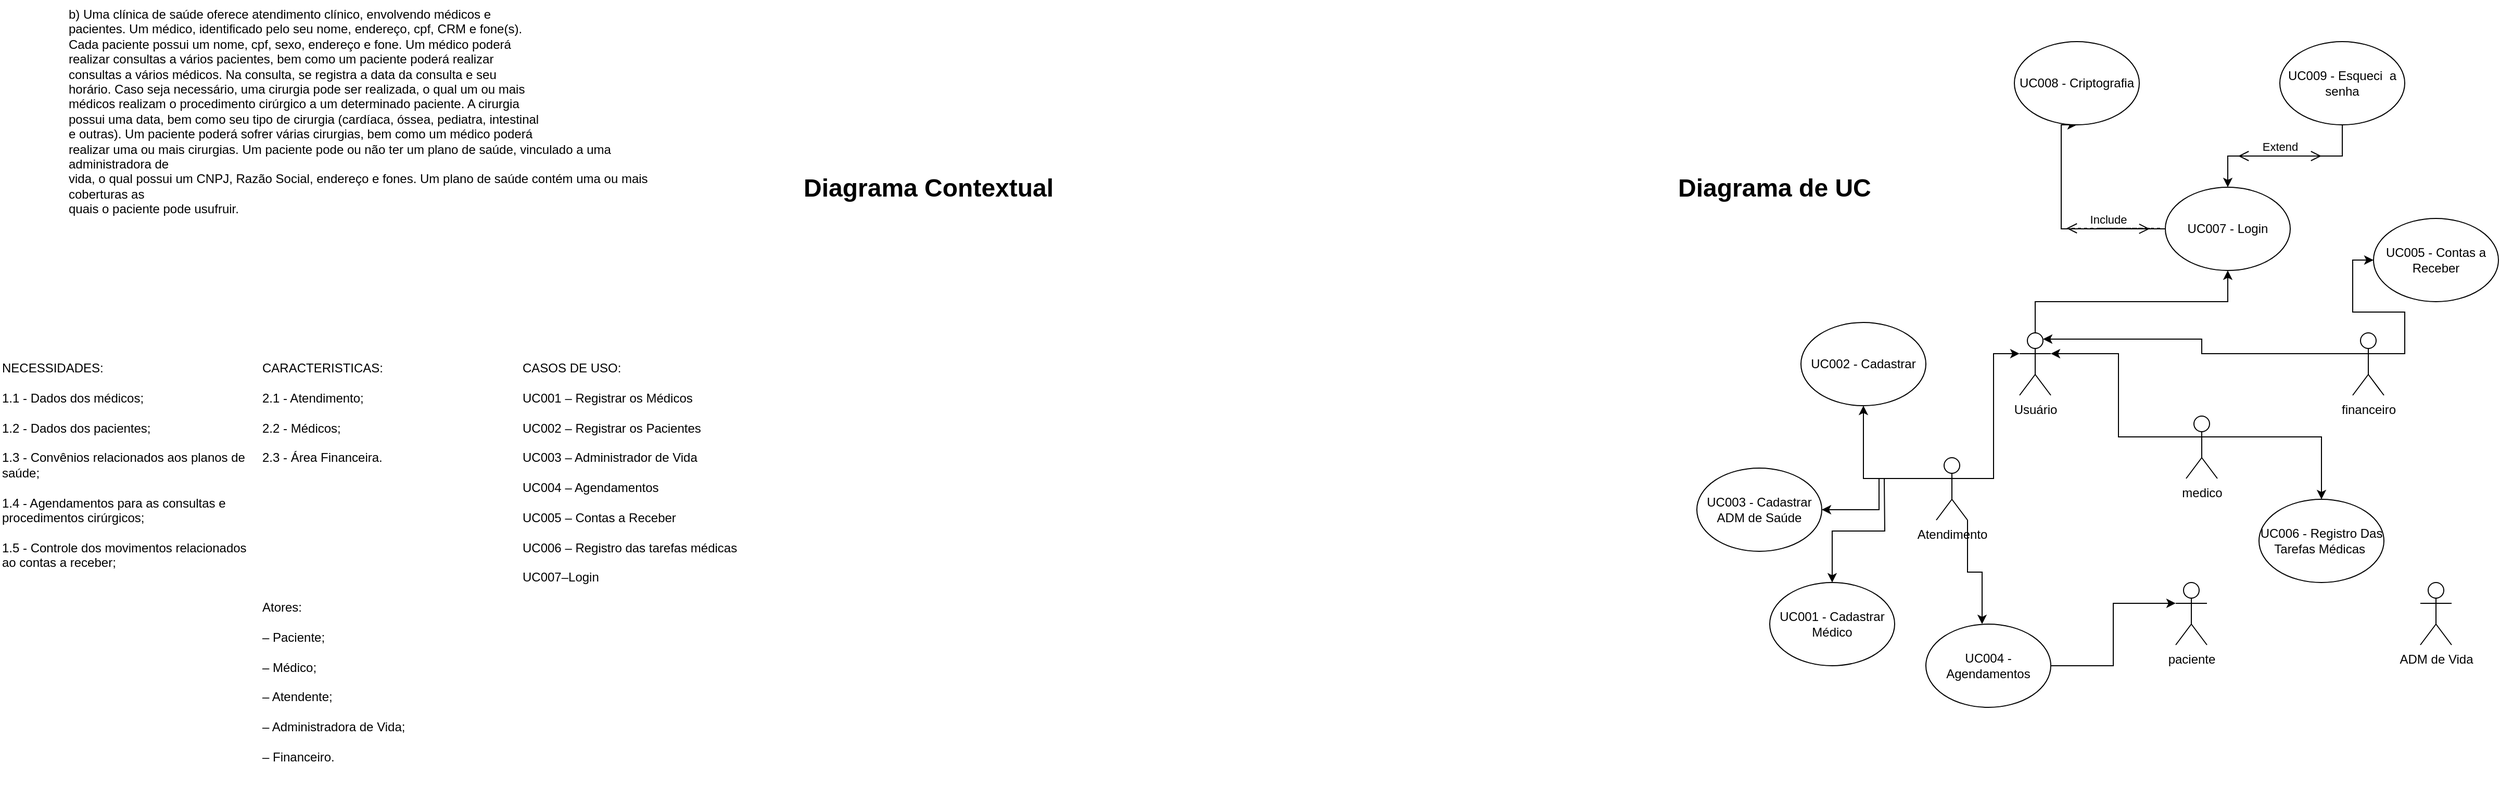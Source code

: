 <mxfile version="24.3.1" type="github">
  <diagram name="Página-1" id="kle034nBcpIm8sLm_HMZ">
    <mxGraphModel dx="1466" dy="592" grid="1" gridSize="10" guides="1" tooltips="1" connect="1" arrows="1" fold="1" page="1" pageScale="1" pageWidth="827" pageHeight="1169" math="0" shadow="0">
      <root>
        <mxCell id="0" />
        <mxCell id="1" parent="0" />
        <mxCell id="hTXdx5FMGu9ix-rzTCdy-9" style="edgeStyle=orthogonalEdgeStyle;rounded=0;orthogonalLoop=1;jettySize=auto;html=1;exitX=0.5;exitY=0;exitDx=0;exitDy=0;exitPerimeter=0;entryX=0.5;entryY=1;entryDx=0;entryDy=0;" edge="1" parent="1" source="uSbZmD1hKaF5ep1M6cqf-1" target="hTXdx5FMGu9ix-rzTCdy-6">
          <mxGeometry relative="1" as="geometry" />
        </mxCell>
        <mxCell id="uSbZmD1hKaF5ep1M6cqf-1" value="Usuário&lt;div&gt;&lt;br&gt;&lt;/div&gt;" style="shape=umlActor;verticalLabelPosition=bottom;verticalAlign=top;html=1;outlineConnect=0;" parent="1" vertex="1">
          <mxGeometry x="2010" y="400" width="30" height="60" as="geometry" />
        </mxCell>
        <mxCell id="hTXdx5FMGu9ix-rzTCdy-31" style="edgeStyle=orthogonalEdgeStyle;rounded=0;orthogonalLoop=1;jettySize=auto;html=1;exitX=1;exitY=0.333;exitDx=0;exitDy=0;exitPerimeter=0;" edge="1" parent="1" source="uSbZmD1hKaF5ep1M6cqf-2" target="hTXdx5FMGu9ix-rzTCdy-30">
          <mxGeometry relative="1" as="geometry" />
        </mxCell>
        <mxCell id="uSbZmD1hKaF5ep1M6cqf-2" value="medico&lt;div&gt;&lt;br&gt;&lt;/div&gt;" style="shape=umlActor;verticalLabelPosition=bottom;verticalAlign=top;html=1;outlineConnect=0;" parent="1" vertex="1">
          <mxGeometry x="2170" y="480" width="30" height="60" as="geometry" />
        </mxCell>
        <mxCell id="uSbZmD1hKaF5ep1M6cqf-3" value="paciente&lt;div&gt;&lt;br&gt;&lt;/div&gt;&lt;div&gt;&lt;br&gt;&lt;/div&gt;" style="shape=umlActor;verticalLabelPosition=bottom;verticalAlign=top;html=1;outlineConnect=0;" parent="1" vertex="1">
          <mxGeometry x="2160" y="640" width="30" height="60" as="geometry" />
        </mxCell>
        <mxCell id="hTXdx5FMGu9ix-rzTCdy-33" style="edgeStyle=orthogonalEdgeStyle;rounded=0;orthogonalLoop=1;jettySize=auto;html=1;exitX=1;exitY=0.333;exitDx=0;exitDy=0;exitPerimeter=0;entryX=0;entryY=0.5;entryDx=0;entryDy=0;" edge="1" parent="1" source="uSbZmD1hKaF5ep1M6cqf-4" target="hTXdx5FMGu9ix-rzTCdy-32">
          <mxGeometry relative="1" as="geometry" />
        </mxCell>
        <mxCell id="uSbZmD1hKaF5ep1M6cqf-4" value="financeiro&lt;div&gt;&lt;br&gt;&lt;/div&gt;" style="shape=umlActor;verticalLabelPosition=bottom;verticalAlign=top;html=1;outlineConnect=0;" parent="1" vertex="1">
          <mxGeometry x="2330" y="400" width="30" height="60" as="geometry" />
        </mxCell>
        <mxCell id="KJCTL0xcXzNYVvfliB-h-1" value="b) Uma clínica de saúde oferece atendimento clínico, envolvendo médicos e&#xa;pacientes. Um médico, identificado pelo seu nome, endereço, cpf, CRM e fone(s).&#xa;Cada paciente possui um nome, cpf, sexo, endereço e fone. Um médico poderá&#xa;realizar consultas a vários pacientes, bem como um paciente poderá realizar&#xa;consultas a vários médicos. Na consulta, se registra a data da consulta e seu&#xa;horário. Caso seja necessário, uma cirurgia pode ser realizada, o qual um ou mais&#xa;médicos realizam o procedimento cirúrgico a um determinado paciente. A cirurgia&#xa;possui uma data, bem como seu tipo de cirurgia (cardíaca, óssea, pediatra, intestinal&#xa;e outras). Um paciente poderá sofrer várias cirurgias, bem como um médico poderá&#xa;realizar uma ou mais cirurgias. Um paciente pode ou não ter um plano de saúde, vinculado a uma administradora de&#xa;vida, o qual possui um CNPJ, Razão Social, endereço e fones. Um plano de saúde contém uma ou mais coberturas as&#xa;quais o paciente pode usufruir." style="text;whiteSpace=wrap;html=1;" parent="1" vertex="1">
          <mxGeometry x="134" y="80" width="560" height="220" as="geometry" />
        </mxCell>
        <mxCell id="KJCTL0xcXzNYVvfliB-h-2" value="&lt;div&gt;CASOS DE USO:&lt;/div&gt;&lt;div&gt;&lt;br&gt;&lt;/div&gt;UC001 – Registrar os Médicos&lt;div&gt;&lt;br&gt;UC002 – Registrar os Pacientes&lt;/div&gt;&lt;div&gt;&lt;br&gt;UC003 – Administrador de Vida&lt;/div&gt;&lt;div&gt;&lt;br&gt;&lt;/div&gt;&lt;div&gt;UC004 – Agendamentos&lt;/div&gt;&lt;div&gt;&lt;br&gt;&lt;/div&gt;&lt;div&gt;UC005 – Contas a Receber&lt;div&gt;&lt;br&gt;&lt;div&gt;UC006 – Registro das tarefas médicas&lt;/div&gt;&lt;div&gt;&lt;span style=&quot;background-color: initial;&quot;&gt;&lt;br&gt;&lt;/span&gt;&lt;/div&gt;&lt;div&gt;&lt;span style=&quot;background-color: initial;&quot;&gt;UC007–Login&lt;/span&gt;&lt;/div&gt;&lt;div&gt;&lt;br&gt;&lt;/div&gt;&lt;/div&gt;&lt;/div&gt;&lt;div&gt;&lt;br&gt;&lt;/div&gt;" style="text;whiteSpace=wrap;html=1;" parent="1" vertex="1">
          <mxGeometry x="570" y="420" width="230" height="240" as="geometry" />
        </mxCell>
        <mxCell id="KJCTL0xcXzNYVvfliB-h-3" value="&lt;div&gt;CARACTERISTICAS:&lt;/div&gt;&lt;div&gt;&lt;br&gt;&lt;/div&gt;2.1 - Atendimento;&lt;div&gt;&lt;br&gt;&lt;div&gt;2.2 - Médicos;&lt;/div&gt;&lt;div&gt;&lt;br&gt;&lt;/div&gt;&lt;div&gt;2.3 - Área Financeira.&lt;/div&gt;&lt;/div&gt;" style="text;whiteSpace=wrap;html=1;" parent="1" vertex="1">
          <mxGeometry x="320" y="420" width="240" height="230" as="geometry" />
        </mxCell>
        <mxCell id="hTXdx5FMGu9ix-rzTCdy-1" value="&lt;div&gt;NECESSIDADES:&lt;/div&gt;&lt;div&gt;&lt;br&gt;&lt;/div&gt;1.1 - Dados dos médicos;&amp;nbsp;&lt;div&gt;&amp;nbsp;&lt;div&gt;1.2 - Dados dos pacientes;&lt;/div&gt;&lt;div&gt;&lt;br&gt;&lt;/div&gt;&lt;div&gt;1.3 - Convênios relacionados aos planos de saúde;&lt;/div&gt;&lt;div&gt;&amp;nbsp;&lt;/div&gt;&lt;div&gt;1.4 - Agendamentos para as consultas e procedimentos cirúrgicos;&lt;/div&gt;&lt;div&gt;&lt;br&gt;&lt;/div&gt;&lt;div&gt;1.5 - Controle dos movimentos relacionados ao contas a receber;&lt;br&gt;&lt;/div&gt;&lt;/div&gt;" style="text;whiteSpace=wrap;html=1;" vertex="1" parent="1">
          <mxGeometry x="70" y="420" width="240" height="240" as="geometry" />
        </mxCell>
        <mxCell id="hTXdx5FMGu9ix-rzTCdy-2" value="Atores:&#xa;&#xa;– Paciente;&#xa;&#xa;– Médico;&#xa;&#xa;– Atendente;&#xa;&#xa;– Administradora de Vida;&#xa;&#xa;– Financeiro." style="text;whiteSpace=wrap;" vertex="1" parent="1">
          <mxGeometry x="320" y="650" width="240" height="200" as="geometry" />
        </mxCell>
        <mxCell id="hTXdx5FMGu9ix-rzTCdy-3" value="&lt;h1 style=&quot;margin-top: 0px;&quot;&gt;Diagrama Contextual&amp;nbsp;&lt;/h1&gt;" style="text;html=1;whiteSpace=wrap;overflow=hidden;rounded=0;" vertex="1" parent="1">
          <mxGeometry x="840" y="240" width="250" height="40" as="geometry" />
        </mxCell>
        <mxCell id="hTXdx5FMGu9ix-rzTCdy-4" value="&lt;h1 style=&quot;margin-top: 0px;&quot;&gt;Diagrama de UC&lt;/h1&gt;" style="text;html=1;whiteSpace=wrap;overflow=hidden;rounded=0;" vertex="1" parent="1">
          <mxGeometry x="1680" y="240" width="250" height="40" as="geometry" />
        </mxCell>
        <mxCell id="hTXdx5FMGu9ix-rzTCdy-10" style="edgeStyle=orthogonalEdgeStyle;rounded=0;orthogonalLoop=1;jettySize=auto;html=1;exitX=0;exitY=0.5;exitDx=0;exitDy=0;entryX=0.5;entryY=1;entryDx=0;entryDy=0;" edge="1" parent="1" source="hTXdx5FMGu9ix-rzTCdy-6" target="hTXdx5FMGu9ix-rzTCdy-7">
          <mxGeometry relative="1" as="geometry">
            <Array as="points">
              <mxPoint x="2050" y="300" />
              <mxPoint x="2050" y="200" />
            </Array>
          </mxGeometry>
        </mxCell>
        <mxCell id="hTXdx5FMGu9ix-rzTCdy-6" value="UC007 - Login" style="ellipse;whiteSpace=wrap;html=1;" vertex="1" parent="1">
          <mxGeometry x="2150" y="260" width="120" height="80" as="geometry" />
        </mxCell>
        <mxCell id="hTXdx5FMGu9ix-rzTCdy-7" value="UC008 - Criptografia" style="ellipse;whiteSpace=wrap;html=1;" vertex="1" parent="1">
          <mxGeometry x="2005" y="120" width="120" height="80" as="geometry" />
        </mxCell>
        <mxCell id="hTXdx5FMGu9ix-rzTCdy-11" style="edgeStyle=orthogonalEdgeStyle;rounded=0;orthogonalLoop=1;jettySize=auto;html=1;exitX=0.5;exitY=1;exitDx=0;exitDy=0;entryX=0.5;entryY=0;entryDx=0;entryDy=0;" edge="1" parent="1" source="hTXdx5FMGu9ix-rzTCdy-8" target="hTXdx5FMGu9ix-rzTCdy-6">
          <mxGeometry relative="1" as="geometry" />
        </mxCell>
        <mxCell id="hTXdx5FMGu9ix-rzTCdy-8" value="UC009 - Esqueci&amp;nbsp; a senha" style="ellipse;whiteSpace=wrap;html=1;" vertex="1" parent="1">
          <mxGeometry x="2260" y="120" width="120" height="80" as="geometry" />
        </mxCell>
        <mxCell id="hTXdx5FMGu9ix-rzTCdy-12" value="Extend" style="html=1;verticalAlign=bottom;endArrow=open;dashed=1;endSize=8;curved=0;rounded=0;" edge="1" parent="1">
          <mxGeometry relative="1" as="geometry">
            <mxPoint x="2300" y="230" as="sourcePoint" />
            <mxPoint x="2220" y="230" as="targetPoint" />
          </mxGeometry>
        </mxCell>
        <mxCell id="hTXdx5FMGu9ix-rzTCdy-13" value="" style="html=1;verticalAlign=bottom;endArrow=open;dashed=1;endSize=8;curved=0;rounded=0;" edge="1" parent="1">
          <mxGeometry relative="1" as="geometry">
            <mxPoint x="2320" y="230" as="sourcePoint" />
            <mxPoint x="2300" y="230" as="targetPoint" />
            <Array as="points">
              <mxPoint x="2310" y="230" />
              <mxPoint x="2260" y="230" />
            </Array>
          </mxGeometry>
        </mxCell>
        <mxCell id="hTXdx5FMGu9ix-rzTCdy-14" value="Include" style="html=1;verticalAlign=bottom;endArrow=open;dashed=1;endSize=8;curved=0;rounded=0;" edge="1" parent="1">
          <mxGeometry relative="1" as="geometry">
            <mxPoint x="2135" y="299.5" as="sourcePoint" />
            <mxPoint x="2055" y="299.5" as="targetPoint" />
            <mxPoint as="offset" />
          </mxGeometry>
        </mxCell>
        <mxCell id="hTXdx5FMGu9ix-rzTCdy-15" value="" style="html=1;verticalAlign=bottom;endArrow=open;dashed=1;endSize=8;curved=0;rounded=0;" edge="1" parent="1">
          <mxGeometry relative="1" as="geometry">
            <mxPoint x="2145" y="299.5" as="sourcePoint" />
            <mxPoint x="2135" y="300" as="targetPoint" />
            <Array as="points">
              <mxPoint x="2135" y="299.5" />
              <mxPoint x="2085" y="299.5" />
            </Array>
          </mxGeometry>
        </mxCell>
        <mxCell id="hTXdx5FMGu9ix-rzTCdy-16" style="edgeStyle=orthogonalEdgeStyle;rounded=0;orthogonalLoop=1;jettySize=auto;html=1;exitX=0;exitY=0.333;exitDx=0;exitDy=0;exitPerimeter=0;entryX=1;entryY=0.333;entryDx=0;entryDy=0;entryPerimeter=0;" edge="1" parent="1" source="uSbZmD1hKaF5ep1M6cqf-2" target="uSbZmD1hKaF5ep1M6cqf-1">
          <mxGeometry relative="1" as="geometry" />
        </mxCell>
        <mxCell id="hTXdx5FMGu9ix-rzTCdy-17" style="edgeStyle=orthogonalEdgeStyle;rounded=0;orthogonalLoop=1;jettySize=auto;html=1;exitX=0;exitY=0.333;exitDx=0;exitDy=0;exitPerimeter=0;entryX=0.75;entryY=0.1;entryDx=0;entryDy=0;entryPerimeter=0;" edge="1" parent="1" source="uSbZmD1hKaF5ep1M6cqf-4" target="uSbZmD1hKaF5ep1M6cqf-1">
          <mxGeometry relative="1" as="geometry" />
        </mxCell>
        <mxCell id="hTXdx5FMGu9ix-rzTCdy-24" style="edgeStyle=orthogonalEdgeStyle;rounded=0;orthogonalLoop=1;jettySize=auto;html=1;exitX=0;exitY=0.333;exitDx=0;exitDy=0;exitPerimeter=0;entryX=1;entryY=0.5;entryDx=0;entryDy=0;" edge="1" parent="1" source="hTXdx5FMGu9ix-rzTCdy-18" target="hTXdx5FMGu9ix-rzTCdy-21">
          <mxGeometry relative="1" as="geometry" />
        </mxCell>
        <mxCell id="hTXdx5FMGu9ix-rzTCdy-25" style="edgeStyle=orthogonalEdgeStyle;rounded=0;orthogonalLoop=1;jettySize=auto;html=1;exitX=0;exitY=0.333;exitDx=0;exitDy=0;exitPerimeter=0;" edge="1" parent="1" source="hTXdx5FMGu9ix-rzTCdy-18" target="hTXdx5FMGu9ix-rzTCdy-22">
          <mxGeometry relative="1" as="geometry" />
        </mxCell>
        <mxCell id="hTXdx5FMGu9ix-rzTCdy-26" style="edgeStyle=orthogonalEdgeStyle;rounded=0;orthogonalLoop=1;jettySize=auto;html=1;" edge="1" parent="1" target="hTXdx5FMGu9ix-rzTCdy-20">
          <mxGeometry relative="1" as="geometry">
            <mxPoint x="1880" y="540" as="sourcePoint" />
          </mxGeometry>
        </mxCell>
        <mxCell id="hTXdx5FMGu9ix-rzTCdy-18" value="Atendimento" style="shape=umlActor;verticalLabelPosition=bottom;verticalAlign=top;html=1;outlineConnect=0;" vertex="1" parent="1">
          <mxGeometry x="1930" y="520" width="30" height="60" as="geometry" />
        </mxCell>
        <mxCell id="hTXdx5FMGu9ix-rzTCdy-19" style="edgeStyle=orthogonalEdgeStyle;rounded=0;orthogonalLoop=1;jettySize=auto;html=1;exitX=1;exitY=0.333;exitDx=0;exitDy=0;exitPerimeter=0;entryX=0;entryY=0.333;entryDx=0;entryDy=0;entryPerimeter=0;" edge="1" parent="1" source="hTXdx5FMGu9ix-rzTCdy-18" target="uSbZmD1hKaF5ep1M6cqf-1">
          <mxGeometry relative="1" as="geometry" />
        </mxCell>
        <mxCell id="hTXdx5FMGu9ix-rzTCdy-20" value="UC001 - Cadastrar Médico" style="ellipse;whiteSpace=wrap;html=1;" vertex="1" parent="1">
          <mxGeometry x="1770" y="640" width="120" height="80" as="geometry" />
        </mxCell>
        <mxCell id="hTXdx5FMGu9ix-rzTCdy-21" value="UC003 - Cadastrar ADM de Saúde" style="ellipse;whiteSpace=wrap;html=1;" vertex="1" parent="1">
          <mxGeometry x="1700" y="530" width="120" height="80" as="geometry" />
        </mxCell>
        <mxCell id="hTXdx5FMGu9ix-rzTCdy-22" value="UC002 - Cadastrar" style="ellipse;whiteSpace=wrap;html=1;" vertex="1" parent="1">
          <mxGeometry x="1800" y="390" width="120" height="80" as="geometry" />
        </mxCell>
        <mxCell id="hTXdx5FMGu9ix-rzTCdy-23" value="UC004 - Agendamentos" style="ellipse;whiteSpace=wrap;html=1;" vertex="1" parent="1">
          <mxGeometry x="1920" y="680" width="120" height="80" as="geometry" />
        </mxCell>
        <mxCell id="hTXdx5FMGu9ix-rzTCdy-27" style="edgeStyle=orthogonalEdgeStyle;rounded=0;orthogonalLoop=1;jettySize=auto;html=1;exitX=1;exitY=1;exitDx=0;exitDy=0;exitPerimeter=0;entryX=0.45;entryY=0;entryDx=0;entryDy=0;entryPerimeter=0;" edge="1" parent="1" source="hTXdx5FMGu9ix-rzTCdy-18" target="hTXdx5FMGu9ix-rzTCdy-23">
          <mxGeometry relative="1" as="geometry" />
        </mxCell>
        <mxCell id="hTXdx5FMGu9ix-rzTCdy-29" style="edgeStyle=orthogonalEdgeStyle;rounded=0;orthogonalLoop=1;jettySize=auto;html=1;exitX=1;exitY=0.5;exitDx=0;exitDy=0;entryX=0;entryY=0.333;entryDx=0;entryDy=0;entryPerimeter=0;" edge="1" parent="1" source="hTXdx5FMGu9ix-rzTCdy-23" target="uSbZmD1hKaF5ep1M6cqf-3">
          <mxGeometry relative="1" as="geometry" />
        </mxCell>
        <mxCell id="hTXdx5FMGu9ix-rzTCdy-30" value="UC006 - Registro Das Tarefas Médicas&amp;nbsp;" style="ellipse;whiteSpace=wrap;html=1;" vertex="1" parent="1">
          <mxGeometry x="2240" y="560" width="120" height="80" as="geometry" />
        </mxCell>
        <mxCell id="hTXdx5FMGu9ix-rzTCdy-32" value="UC005 - Contas a Receber" style="ellipse;whiteSpace=wrap;html=1;" vertex="1" parent="1">
          <mxGeometry x="2350" y="290" width="120" height="80" as="geometry" />
        </mxCell>
        <mxCell id="hTXdx5FMGu9ix-rzTCdy-34" value="ADM de Vida" style="shape=umlActor;verticalLabelPosition=bottom;verticalAlign=top;html=1;outlineConnect=0;" vertex="1" parent="1">
          <mxGeometry x="2395" y="640" width="30" height="60" as="geometry" />
        </mxCell>
      </root>
    </mxGraphModel>
  </diagram>
</mxfile>
